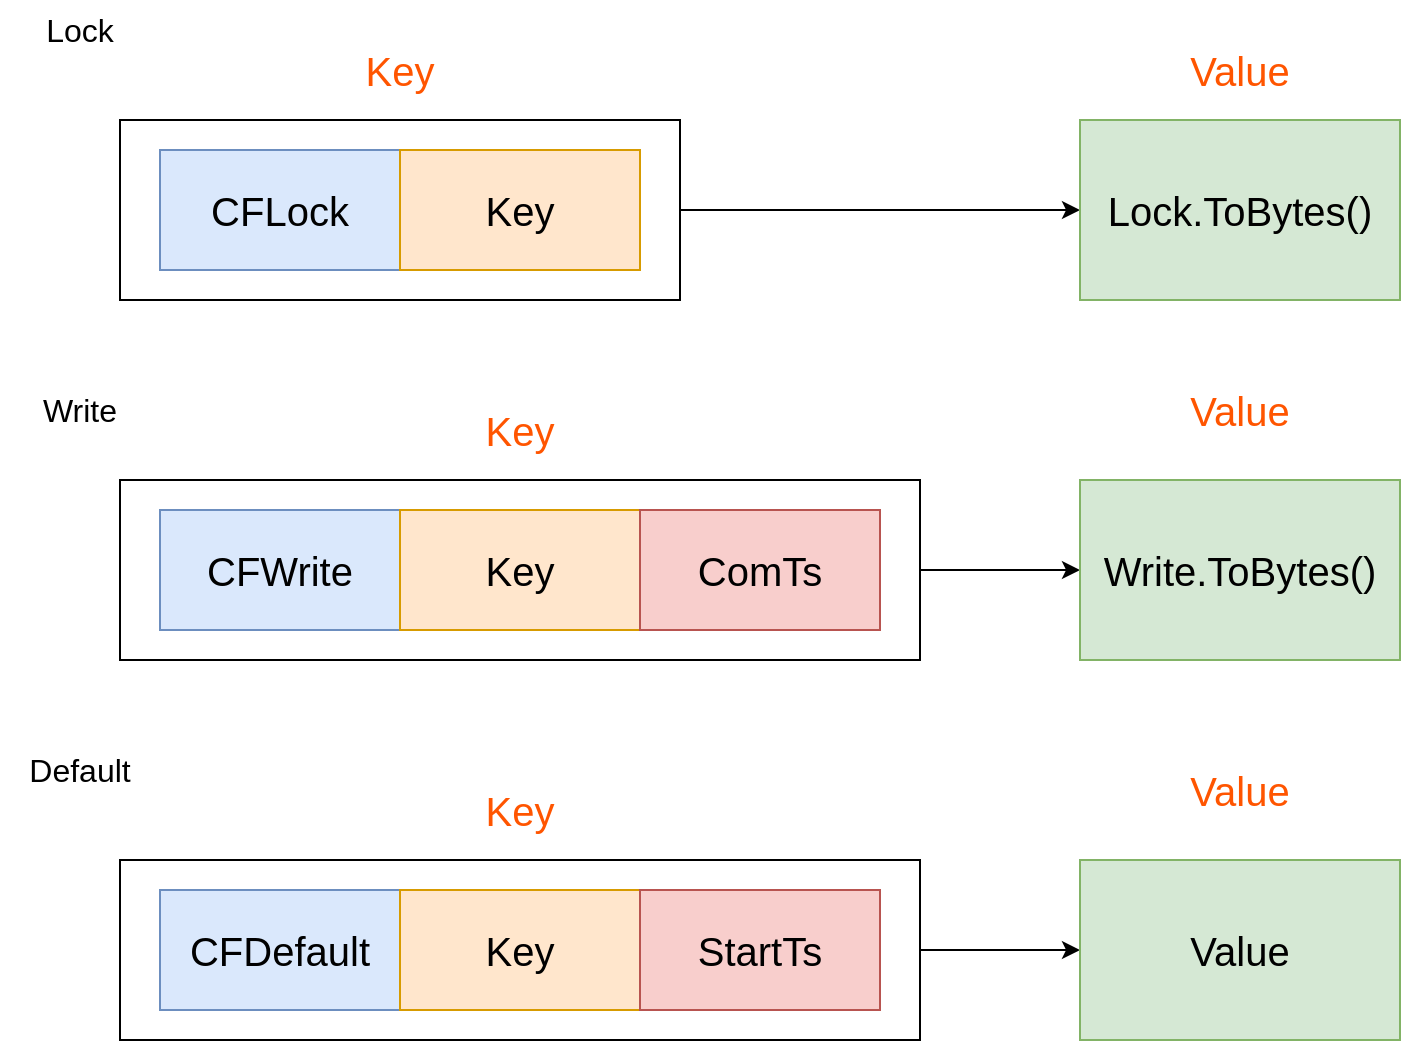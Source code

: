 <mxfile version="21.6.6" type="device">
  <diagram name="第 1 页" id="1sL6LEsHpgQAwxK-63s6">
    <mxGraphModel dx="1221" dy="749" grid="1" gridSize="10" guides="1" tooltips="1" connect="1" arrows="1" fold="1" page="1" pageScale="1" pageWidth="827" pageHeight="1169" math="0" shadow="0">
      <root>
        <mxCell id="0" />
        <mxCell id="1" parent="0" />
        <mxCell id="_KD7Gp2ULHyIA7FplCuo-3" value="" style="edgeStyle=orthogonalEdgeStyle;rounded=0;orthogonalLoop=1;jettySize=auto;html=1;" parent="1" source="jujXaldOQ1BQFacmlSp4-1" target="_KD7Gp2ULHyIA7FplCuo-2" edge="1">
          <mxGeometry relative="1" as="geometry" />
        </mxCell>
        <mxCell id="jujXaldOQ1BQFacmlSp4-1" value="" style="rounded=0;whiteSpace=wrap;html=1;" parent="1" vertex="1">
          <mxGeometry x="70" y="90" width="280" height="90" as="geometry" />
        </mxCell>
        <mxCell id="jujXaldOQ1BQFacmlSp4-2" value="CFLock" style="rounded=0;whiteSpace=wrap;html=1;fillColor=#dae8fc;strokeColor=#6c8ebf;fontSize=20;" parent="1" vertex="1">
          <mxGeometry x="90" y="105" width="120" height="60" as="geometry" />
        </mxCell>
        <mxCell id="jujXaldOQ1BQFacmlSp4-3" value="Key" style="rounded=0;whiteSpace=wrap;html=1;fillColor=#ffe6cc;strokeColor=#d79b00;fontSize=20;" parent="1" vertex="1">
          <mxGeometry x="210" y="105" width="120" height="60" as="geometry" />
        </mxCell>
        <mxCell id="_KD7Gp2ULHyIA7FplCuo-1" value="Key" style="text;html=1;align=center;verticalAlign=middle;whiteSpace=wrap;rounded=0;fontSize=20;fontColor=#FF5500;" parent="1" vertex="1">
          <mxGeometry x="160" y="40" width="100" height="50" as="geometry" />
        </mxCell>
        <mxCell id="_KD7Gp2ULHyIA7FplCuo-2" value="Lock.ToBytes()" style="rounded=0;whiteSpace=wrap;html=1;fillColor=#d5e8d4;strokeColor=#82b366;fontSize=20;" parent="1" vertex="1">
          <mxGeometry x="550" y="90" width="160" height="90" as="geometry" />
        </mxCell>
        <mxCell id="_KD7Gp2ULHyIA7FplCuo-4" value="Value" style="text;html=1;align=center;verticalAlign=middle;whiteSpace=wrap;rounded=0;fontSize=20;fontColor=#FF5500;" parent="1" vertex="1">
          <mxGeometry x="580" y="40" width="100" height="50" as="geometry" />
        </mxCell>
        <mxCell id="_KD7Gp2ULHyIA7FplCuo-10" value="" style="edgeStyle=orthogonalEdgeStyle;rounded=0;orthogonalLoop=1;jettySize=auto;html=1;" parent="1" source="_KD7Gp2ULHyIA7FplCuo-11" target="_KD7Gp2ULHyIA7FplCuo-15" edge="1">
          <mxGeometry relative="1" as="geometry" />
        </mxCell>
        <mxCell id="_KD7Gp2ULHyIA7FplCuo-11" value="" style="rounded=0;whiteSpace=wrap;html=1;" parent="1" vertex="1">
          <mxGeometry x="70" y="270" width="400" height="90" as="geometry" />
        </mxCell>
        <mxCell id="_KD7Gp2ULHyIA7FplCuo-12" value="CFWrite" style="rounded=0;whiteSpace=wrap;html=1;fillColor=#dae8fc;strokeColor=#6c8ebf;fontSize=20;" parent="1" vertex="1">
          <mxGeometry x="90" y="285" width="120" height="60" as="geometry" />
        </mxCell>
        <mxCell id="_KD7Gp2ULHyIA7FplCuo-13" value="Key" style="rounded=0;whiteSpace=wrap;html=1;fillColor=#ffe6cc;strokeColor=#d79b00;fontSize=20;" parent="1" vertex="1">
          <mxGeometry x="210" y="285" width="120" height="60" as="geometry" />
        </mxCell>
        <mxCell id="_KD7Gp2ULHyIA7FplCuo-14" value="Key" style="text;html=1;align=center;verticalAlign=middle;whiteSpace=wrap;rounded=0;fontSize=20;fontColor=#FF5500;" parent="1" vertex="1">
          <mxGeometry x="220" y="220" width="100" height="50" as="geometry" />
        </mxCell>
        <mxCell id="_KD7Gp2ULHyIA7FplCuo-15" value="Write.ToBytes()" style="rounded=0;whiteSpace=wrap;html=1;fillColor=#d5e8d4;strokeColor=#82b366;fontSize=20;" parent="1" vertex="1">
          <mxGeometry x="550" y="270" width="160" height="90" as="geometry" />
        </mxCell>
        <mxCell id="_KD7Gp2ULHyIA7FplCuo-16" value="Value" style="text;html=1;align=center;verticalAlign=middle;whiteSpace=wrap;rounded=0;fontSize=20;fontColor=#FF5500;" parent="1" vertex="1">
          <mxGeometry x="580" y="210" width="100" height="50" as="geometry" />
        </mxCell>
        <mxCell id="_KD7Gp2ULHyIA7FplCuo-17" value="" style="edgeStyle=orthogonalEdgeStyle;rounded=0;orthogonalLoop=1;jettySize=auto;html=1;" parent="1" source="_KD7Gp2ULHyIA7FplCuo-18" target="_KD7Gp2ULHyIA7FplCuo-22" edge="1">
          <mxGeometry relative="1" as="geometry" />
        </mxCell>
        <mxCell id="_KD7Gp2ULHyIA7FplCuo-18" value="" style="rounded=0;whiteSpace=wrap;html=1;" parent="1" vertex="1">
          <mxGeometry x="70" y="460" width="400" height="90" as="geometry" />
        </mxCell>
        <mxCell id="_KD7Gp2ULHyIA7FplCuo-19" value="CFDefault" style="rounded=0;whiteSpace=wrap;html=1;fillColor=#dae8fc;strokeColor=#6c8ebf;fontSize=20;" parent="1" vertex="1">
          <mxGeometry x="90" y="475" width="120" height="60" as="geometry" />
        </mxCell>
        <mxCell id="_KD7Gp2ULHyIA7FplCuo-20" value="Key" style="rounded=0;whiteSpace=wrap;html=1;fillColor=#ffe6cc;strokeColor=#d79b00;fontSize=20;" parent="1" vertex="1">
          <mxGeometry x="210" y="475" width="120" height="60" as="geometry" />
        </mxCell>
        <mxCell id="_KD7Gp2ULHyIA7FplCuo-21" value="Key" style="text;html=1;align=center;verticalAlign=middle;whiteSpace=wrap;rounded=0;fontSize=20;fontColor=#FF5500;" parent="1" vertex="1">
          <mxGeometry x="220" y="410" width="100" height="50" as="geometry" />
        </mxCell>
        <mxCell id="_KD7Gp2ULHyIA7FplCuo-22" value="Value" style="rounded=0;whiteSpace=wrap;html=1;fillColor=#d5e8d4;strokeColor=#82b366;fontSize=20;" parent="1" vertex="1">
          <mxGeometry x="550" y="460" width="160" height="90" as="geometry" />
        </mxCell>
        <mxCell id="_KD7Gp2ULHyIA7FplCuo-23" value="Value" style="text;html=1;align=center;verticalAlign=middle;whiteSpace=wrap;rounded=0;fontSize=20;fontColor=#FF5500;" parent="1" vertex="1">
          <mxGeometry x="580" y="400" width="100" height="50" as="geometry" />
        </mxCell>
        <mxCell id="_KD7Gp2ULHyIA7FplCuo-24" value="ComTs" style="rounded=0;whiteSpace=wrap;html=1;fillColor=#f8cecc;strokeColor=#b85450;fontSize=20;" parent="1" vertex="1">
          <mxGeometry x="330" y="285" width="120" height="60" as="geometry" />
        </mxCell>
        <mxCell id="_KD7Gp2ULHyIA7FplCuo-25" value="StartTs" style="rounded=0;whiteSpace=wrap;html=1;fillColor=#f8cecc;strokeColor=#b85450;fontSize=20;" parent="1" vertex="1">
          <mxGeometry x="330" y="475" width="120" height="60" as="geometry" />
        </mxCell>
        <mxCell id="qLARMAq4r1UyeMIVmzjw-1" value="Lock" style="text;html=1;strokeColor=none;fillColor=none;align=center;verticalAlign=middle;whiteSpace=wrap;rounded=0;fontSize=16;" vertex="1" parent="1">
          <mxGeometry x="10" y="30" width="80" height="30" as="geometry" />
        </mxCell>
        <mxCell id="qLARMAq4r1UyeMIVmzjw-2" value="Write" style="text;html=1;strokeColor=none;fillColor=none;align=center;verticalAlign=middle;whiteSpace=wrap;rounded=0;fontSize=16;" vertex="1" parent="1">
          <mxGeometry x="10" y="220" width="80" height="30" as="geometry" />
        </mxCell>
        <mxCell id="qLARMAq4r1UyeMIVmzjw-3" value="Default" style="text;html=1;strokeColor=none;fillColor=none;align=center;verticalAlign=middle;whiteSpace=wrap;rounded=0;fontSize=16;" vertex="1" parent="1">
          <mxGeometry x="10" y="400" width="80" height="30" as="geometry" />
        </mxCell>
      </root>
    </mxGraphModel>
  </diagram>
</mxfile>
